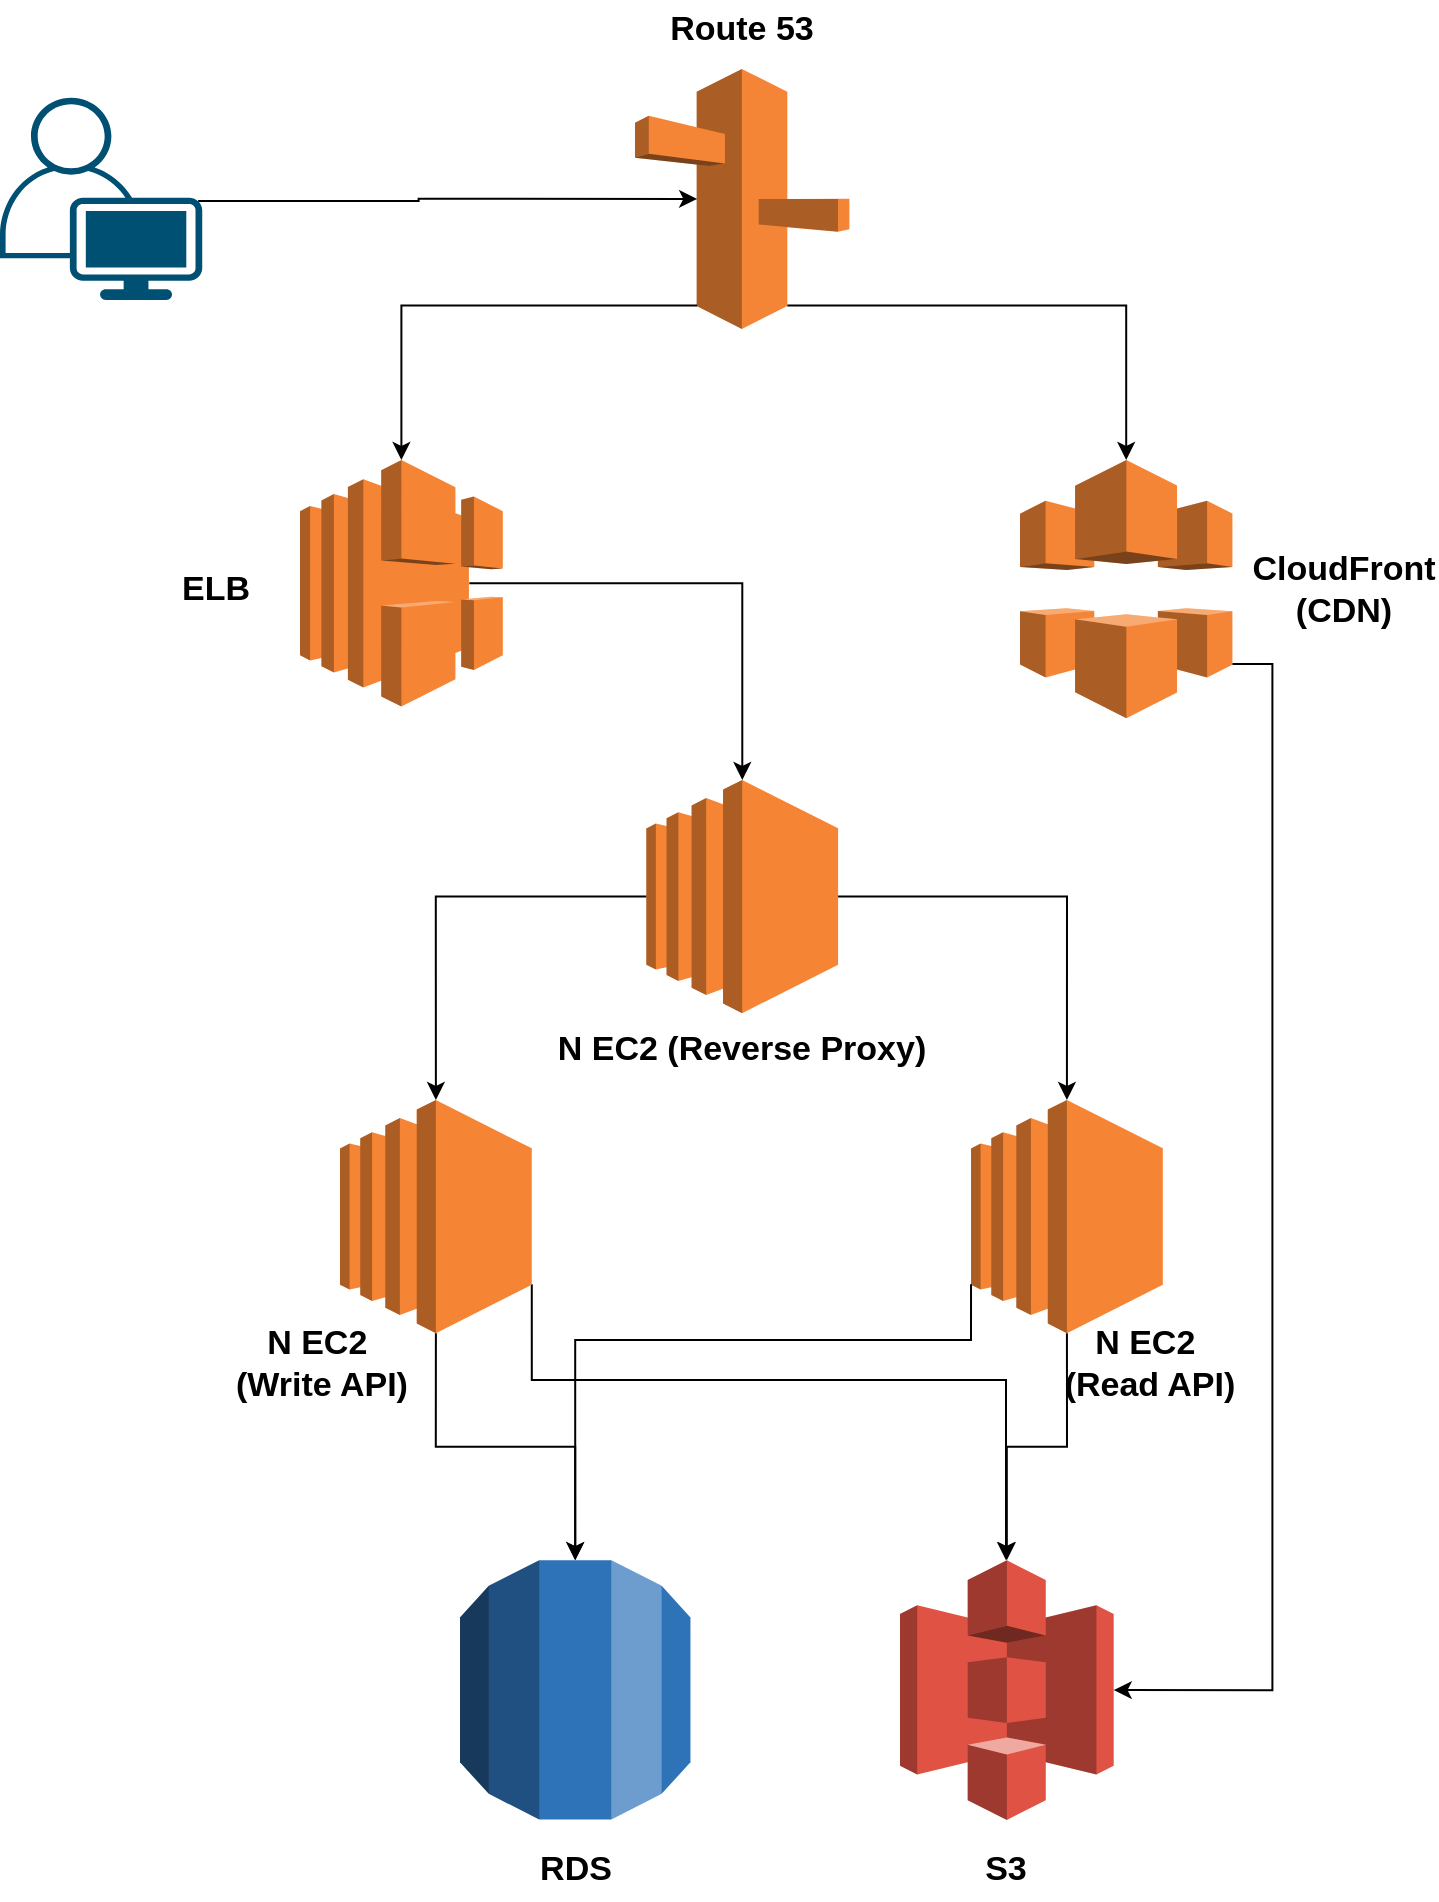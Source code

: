 <mxfile version="28.0.4">
  <diagram name="Page-1" id="Y6Aqla4E6KbRJTt-6_ct">
    <mxGraphModel dx="1895" dy="1138" grid="1" gridSize="10" guides="1" tooltips="1" connect="1" arrows="1" fold="1" page="1" pageScale="1" pageWidth="850" pageHeight="1100" math="0" shadow="0">
      <root>
        <mxCell id="0" />
        <mxCell id="1" parent="0" />
        <mxCell id="dNGKv9IHGVYeA6IhUG70-1" value="" style="points=[[0.35,0,0],[0.98,0.51,0],[1,0.71,0],[0.67,1,0],[0,0.795,0],[0,0.65,0]];verticalLabelPosition=bottom;sketch=0;html=1;verticalAlign=top;aspect=fixed;align=center;pointerEvents=1;shape=mxgraph.cisco19.user;fillColor=#005073;strokeColor=none;fontStyle=0;strokeWidth=19;" vertex="1" parent="1">
          <mxGeometry x="100" y="58.88" width="101.12" height="101.12" as="geometry" />
        </mxCell>
        <mxCell id="dNGKv9IHGVYeA6IhUG70-4" value="" style="outlineConnect=0;dashed=0;verticalLabelPosition=bottom;verticalAlign=top;align=center;html=1;shape=mxgraph.aws3.ec2;fillColor=#F58534;gradientColor=none;" vertex="1" parent="1">
          <mxGeometry x="423.15" y="400" width="95.89" height="116.57" as="geometry" />
        </mxCell>
        <mxCell id="dNGKv9IHGVYeA6IhUG70-31" style="edgeStyle=orthogonalEdgeStyle;rounded=0;orthogonalLoop=1;jettySize=auto;html=1;exitX=0.71;exitY=0.91;exitDx=0;exitDy=0;exitPerimeter=0;" edge="1" parent="1" source="dNGKv9IHGVYeA6IhUG70-5" target="dNGKv9IHGVYeA6IhUG70-17">
          <mxGeometry relative="1" as="geometry" />
        </mxCell>
        <mxCell id="dNGKv9IHGVYeA6IhUG70-5" value="" style="outlineConnect=0;dashed=0;verticalLabelPosition=bottom;verticalAlign=top;align=center;html=1;shape=mxgraph.aws3.route_53;fillColor=#F58536;gradientColor=none;" vertex="1" parent="1">
          <mxGeometry x="417.5" y="44.44" width="107.19" height="130" as="geometry" />
        </mxCell>
        <mxCell id="dNGKv9IHGVYeA6IhUG70-6" value="Route 53" style="text;html=1;align=center;verticalAlign=middle;whiteSpace=wrap;rounded=0;fontStyle=1;fontSize=17;" vertex="1" parent="1">
          <mxGeometry x="429" y="10" width="84.19" height="30" as="geometry" />
        </mxCell>
        <mxCell id="dNGKv9IHGVYeA6IhUG70-7" value="N EC2 (Reverse Proxy)" style="text;html=1;align=center;verticalAlign=middle;whiteSpace=wrap;rounded=0;fontStyle=1;fontSize=17;" vertex="1" parent="1">
          <mxGeometry x="373.05" y="520" width="196.09" height="30" as="geometry" />
        </mxCell>
        <mxCell id="dNGKv9IHGVYeA6IhUG70-10" value="" style="outlineConnect=0;dashed=0;verticalLabelPosition=bottom;verticalAlign=top;align=center;html=1;shape=mxgraph.aws3.s3;fillColor=#E05243;gradientColor=none;" vertex="1" parent="1">
          <mxGeometry x="550" y="790.11" width="106.85" height="129.89" as="geometry" />
        </mxCell>
        <mxCell id="dNGKv9IHGVYeA6IhUG70-11" value="" style="outlineConnect=0;dashed=0;verticalLabelPosition=bottom;verticalAlign=top;align=center;html=1;shape=mxgraph.aws3.rds;fillColor=#2E73B8;gradientColor=none;" vertex="1" parent="1">
          <mxGeometry x="330" y="790.11" width="115.23" height="129.64" as="geometry" />
        </mxCell>
        <mxCell id="dNGKv9IHGVYeA6IhUG70-12" value="RDS" style="text;html=1;align=center;verticalAlign=middle;whiteSpace=wrap;rounded=0;fontStyle=1;fontSize=17;" vertex="1" parent="1">
          <mxGeometry x="345.52" y="930" width="84.19" height="30" as="geometry" />
        </mxCell>
        <mxCell id="dNGKv9IHGVYeA6IhUG70-13" value="S3" style="text;html=1;align=center;verticalAlign=middle;whiteSpace=wrap;rounded=0;fontStyle=1;fontSize=17;" vertex="1" parent="1">
          <mxGeometry x="561.33" y="930" width="84.19" height="30" as="geometry" />
        </mxCell>
        <mxCell id="dNGKv9IHGVYeA6IhUG70-17" value="" style="outlineConnect=0;dashed=0;verticalLabelPosition=bottom;verticalAlign=top;align=center;html=1;shape=mxgraph.aws3.cloudfront;fillColor=#F58536;gradientColor=none;" vertex="1" parent="1">
          <mxGeometry x="610" y="240" width="106.21" height="129.12" as="geometry" />
        </mxCell>
        <mxCell id="dNGKv9IHGVYeA6IhUG70-32" style="edgeStyle=orthogonalEdgeStyle;rounded=0;orthogonalLoop=1;jettySize=auto;html=1;exitX=0.835;exitY=0.5;exitDx=0;exitDy=0;exitPerimeter=0;" edge="1" parent="1" source="dNGKv9IHGVYeA6IhUG70-19" target="dNGKv9IHGVYeA6IhUG70-4">
          <mxGeometry relative="1" as="geometry" />
        </mxCell>
        <mxCell id="dNGKv9IHGVYeA6IhUG70-19" value="" style="outlineConnect=0;dashed=0;verticalLabelPosition=bottom;verticalAlign=top;align=center;html=1;shape=mxgraph.aws3.elastic_load_balancing;fillColor=#F58534;gradientColor=none;" vertex="1" parent="1">
          <mxGeometry x="250" y="240.0" width="101.41" height="123.28" as="geometry" />
        </mxCell>
        <mxCell id="dNGKv9IHGVYeA6IhUG70-20" style="edgeStyle=orthogonalEdgeStyle;rounded=0;orthogonalLoop=1;jettySize=auto;html=1;exitX=0.98;exitY=0.51;exitDx=0;exitDy=0;exitPerimeter=0;entryX=0.29;entryY=0.5;entryDx=0;entryDy=0;entryPerimeter=0;" edge="1" parent="1" source="dNGKv9IHGVYeA6IhUG70-1" target="dNGKv9IHGVYeA6IhUG70-5">
          <mxGeometry relative="1" as="geometry" />
        </mxCell>
        <mxCell id="dNGKv9IHGVYeA6IhUG70-22" value="" style="outlineConnect=0;dashed=0;verticalLabelPosition=bottom;verticalAlign=top;align=center;html=1;shape=mxgraph.aws3.ec2;fillColor=#F58534;gradientColor=none;" vertex="1" parent="1">
          <mxGeometry x="585.52" y="560" width="95.89" height="116.57" as="geometry" />
        </mxCell>
        <mxCell id="dNGKv9IHGVYeA6IhUG70-42" style="edgeStyle=orthogonalEdgeStyle;rounded=0;orthogonalLoop=1;jettySize=auto;html=1;exitX=1;exitY=0.79;exitDx=0;exitDy=0;exitPerimeter=0;" edge="1" parent="1" source="dNGKv9IHGVYeA6IhUG70-23" target="dNGKv9IHGVYeA6IhUG70-10">
          <mxGeometry relative="1" as="geometry">
            <Array as="points">
              <mxPoint x="366" y="700" />
              <mxPoint x="603" y="700" />
            </Array>
          </mxGeometry>
        </mxCell>
        <mxCell id="dNGKv9IHGVYeA6IhUG70-23" value="" style="outlineConnect=0;dashed=0;verticalLabelPosition=bottom;verticalAlign=top;align=center;html=1;shape=mxgraph.aws3.ec2;fillColor=#F58534;gradientColor=none;" vertex="1" parent="1">
          <mxGeometry x="270" y="560" width="95.89" height="116.57" as="geometry" />
        </mxCell>
        <mxCell id="dNGKv9IHGVYeA6IhUG70-25" value="ELB" style="text;html=1;align=center;verticalAlign=middle;whiteSpace=wrap;rounded=0;fontStyle=1;fontSize=17;" vertex="1" parent="1">
          <mxGeometry x="165.81" y="289.56" width="84.19" height="30" as="geometry" />
        </mxCell>
        <mxCell id="dNGKv9IHGVYeA6IhUG70-26" value="CloudFront&lt;br&gt;(&lt;span style=&quot;background-color: transparent; color: light-dark(rgb(0, 0, 0), rgb(255, 255, 255));&quot;&gt;CDN)&lt;/span&gt;" style="text;html=1;align=center;verticalAlign=middle;whiteSpace=wrap;rounded=0;fontStyle=1;fontSize=17;" vertex="1" parent="1">
          <mxGeometry x="730" y="289.56" width="84.19" height="30" as="geometry" />
        </mxCell>
        <mxCell id="dNGKv9IHGVYeA6IhUG70-30" style="edgeStyle=orthogonalEdgeStyle;rounded=0;orthogonalLoop=1;jettySize=auto;html=1;exitX=0.29;exitY=0.91;exitDx=0;exitDy=0;exitPerimeter=0;entryX=0.5;entryY=0;entryDx=0;entryDy=0;entryPerimeter=0;" edge="1" parent="1" source="dNGKv9IHGVYeA6IhUG70-5" target="dNGKv9IHGVYeA6IhUG70-19">
          <mxGeometry relative="1" as="geometry" />
        </mxCell>
        <mxCell id="dNGKv9IHGVYeA6IhUG70-33" style="edgeStyle=orthogonalEdgeStyle;rounded=0;orthogonalLoop=1;jettySize=auto;html=1;exitX=0;exitY=0.5;exitDx=0;exitDy=0;exitPerimeter=0;entryX=0.5;entryY=0;entryDx=0;entryDy=0;entryPerimeter=0;" edge="1" parent="1" source="dNGKv9IHGVYeA6IhUG70-4" target="dNGKv9IHGVYeA6IhUG70-23">
          <mxGeometry relative="1" as="geometry" />
        </mxCell>
        <mxCell id="dNGKv9IHGVYeA6IhUG70-34" style="edgeStyle=orthogonalEdgeStyle;rounded=0;orthogonalLoop=1;jettySize=auto;html=1;exitX=1;exitY=0.5;exitDx=0;exitDy=0;exitPerimeter=0;entryX=0.5;entryY=0;entryDx=0;entryDy=0;entryPerimeter=0;" edge="1" parent="1" source="dNGKv9IHGVYeA6IhUG70-4" target="dNGKv9IHGVYeA6IhUG70-22">
          <mxGeometry relative="1" as="geometry" />
        </mxCell>
        <mxCell id="dNGKv9IHGVYeA6IhUG70-35" value="N EC2&amp;nbsp;&lt;div&gt;(Write API)&lt;/div&gt;" style="text;html=1;align=center;verticalAlign=middle;whiteSpace=wrap;rounded=0;fontStyle=1;fontSize=17;" vertex="1" parent="1">
          <mxGeometry x="175.52" y="676.57" width="170" height="30" as="geometry" />
        </mxCell>
        <mxCell id="dNGKv9IHGVYeA6IhUG70-36" value="N EC2&amp;nbsp;&lt;div&gt;(Read API)&lt;/div&gt;" style="text;html=1;align=center;verticalAlign=middle;whiteSpace=wrap;rounded=0;fontStyle=1;fontSize=17;" vertex="1" parent="1">
          <mxGeometry x="590" y="676.57" width="170" height="30" as="geometry" />
        </mxCell>
        <mxCell id="dNGKv9IHGVYeA6IhUG70-38" style="edgeStyle=orthogonalEdgeStyle;rounded=0;orthogonalLoop=1;jettySize=auto;html=1;exitX=0.5;exitY=1;exitDx=0;exitDy=0;exitPerimeter=0;entryX=0.5;entryY=0;entryDx=0;entryDy=0;entryPerimeter=0;" edge="1" parent="1" source="dNGKv9IHGVYeA6IhUG70-22" target="dNGKv9IHGVYeA6IhUG70-10">
          <mxGeometry relative="1" as="geometry" />
        </mxCell>
        <mxCell id="dNGKv9IHGVYeA6IhUG70-39" style="edgeStyle=orthogonalEdgeStyle;rounded=0;orthogonalLoop=1;jettySize=auto;html=1;exitX=0;exitY=0.79;exitDx=0;exitDy=0;exitPerimeter=0;entryX=0.5;entryY=0;entryDx=0;entryDy=0;entryPerimeter=0;" edge="1" parent="1" source="dNGKv9IHGVYeA6IhUG70-22" target="dNGKv9IHGVYeA6IhUG70-11">
          <mxGeometry relative="1" as="geometry">
            <Array as="points">
              <mxPoint x="586" y="680" />
              <mxPoint x="388" y="680" />
            </Array>
          </mxGeometry>
        </mxCell>
        <mxCell id="dNGKv9IHGVYeA6IhUG70-41" style="edgeStyle=orthogonalEdgeStyle;rounded=0;orthogonalLoop=1;jettySize=auto;html=1;exitX=0.5;exitY=1;exitDx=0;exitDy=0;exitPerimeter=0;entryX=0.5;entryY=0;entryDx=0;entryDy=0;entryPerimeter=0;" edge="1" parent="1" source="dNGKv9IHGVYeA6IhUG70-23" target="dNGKv9IHGVYeA6IhUG70-11">
          <mxGeometry relative="1" as="geometry" />
        </mxCell>
        <mxCell id="dNGKv9IHGVYeA6IhUG70-43" style="edgeStyle=orthogonalEdgeStyle;rounded=0;orthogonalLoop=1;jettySize=auto;html=1;exitX=1;exitY=0.79;exitDx=0;exitDy=0;exitPerimeter=0;entryX=1;entryY=0.5;entryDx=0;entryDy=0;entryPerimeter=0;" edge="1" parent="1" source="dNGKv9IHGVYeA6IhUG70-17" target="dNGKv9IHGVYeA6IhUG70-10">
          <mxGeometry relative="1" as="geometry" />
        </mxCell>
      </root>
    </mxGraphModel>
  </diagram>
</mxfile>
